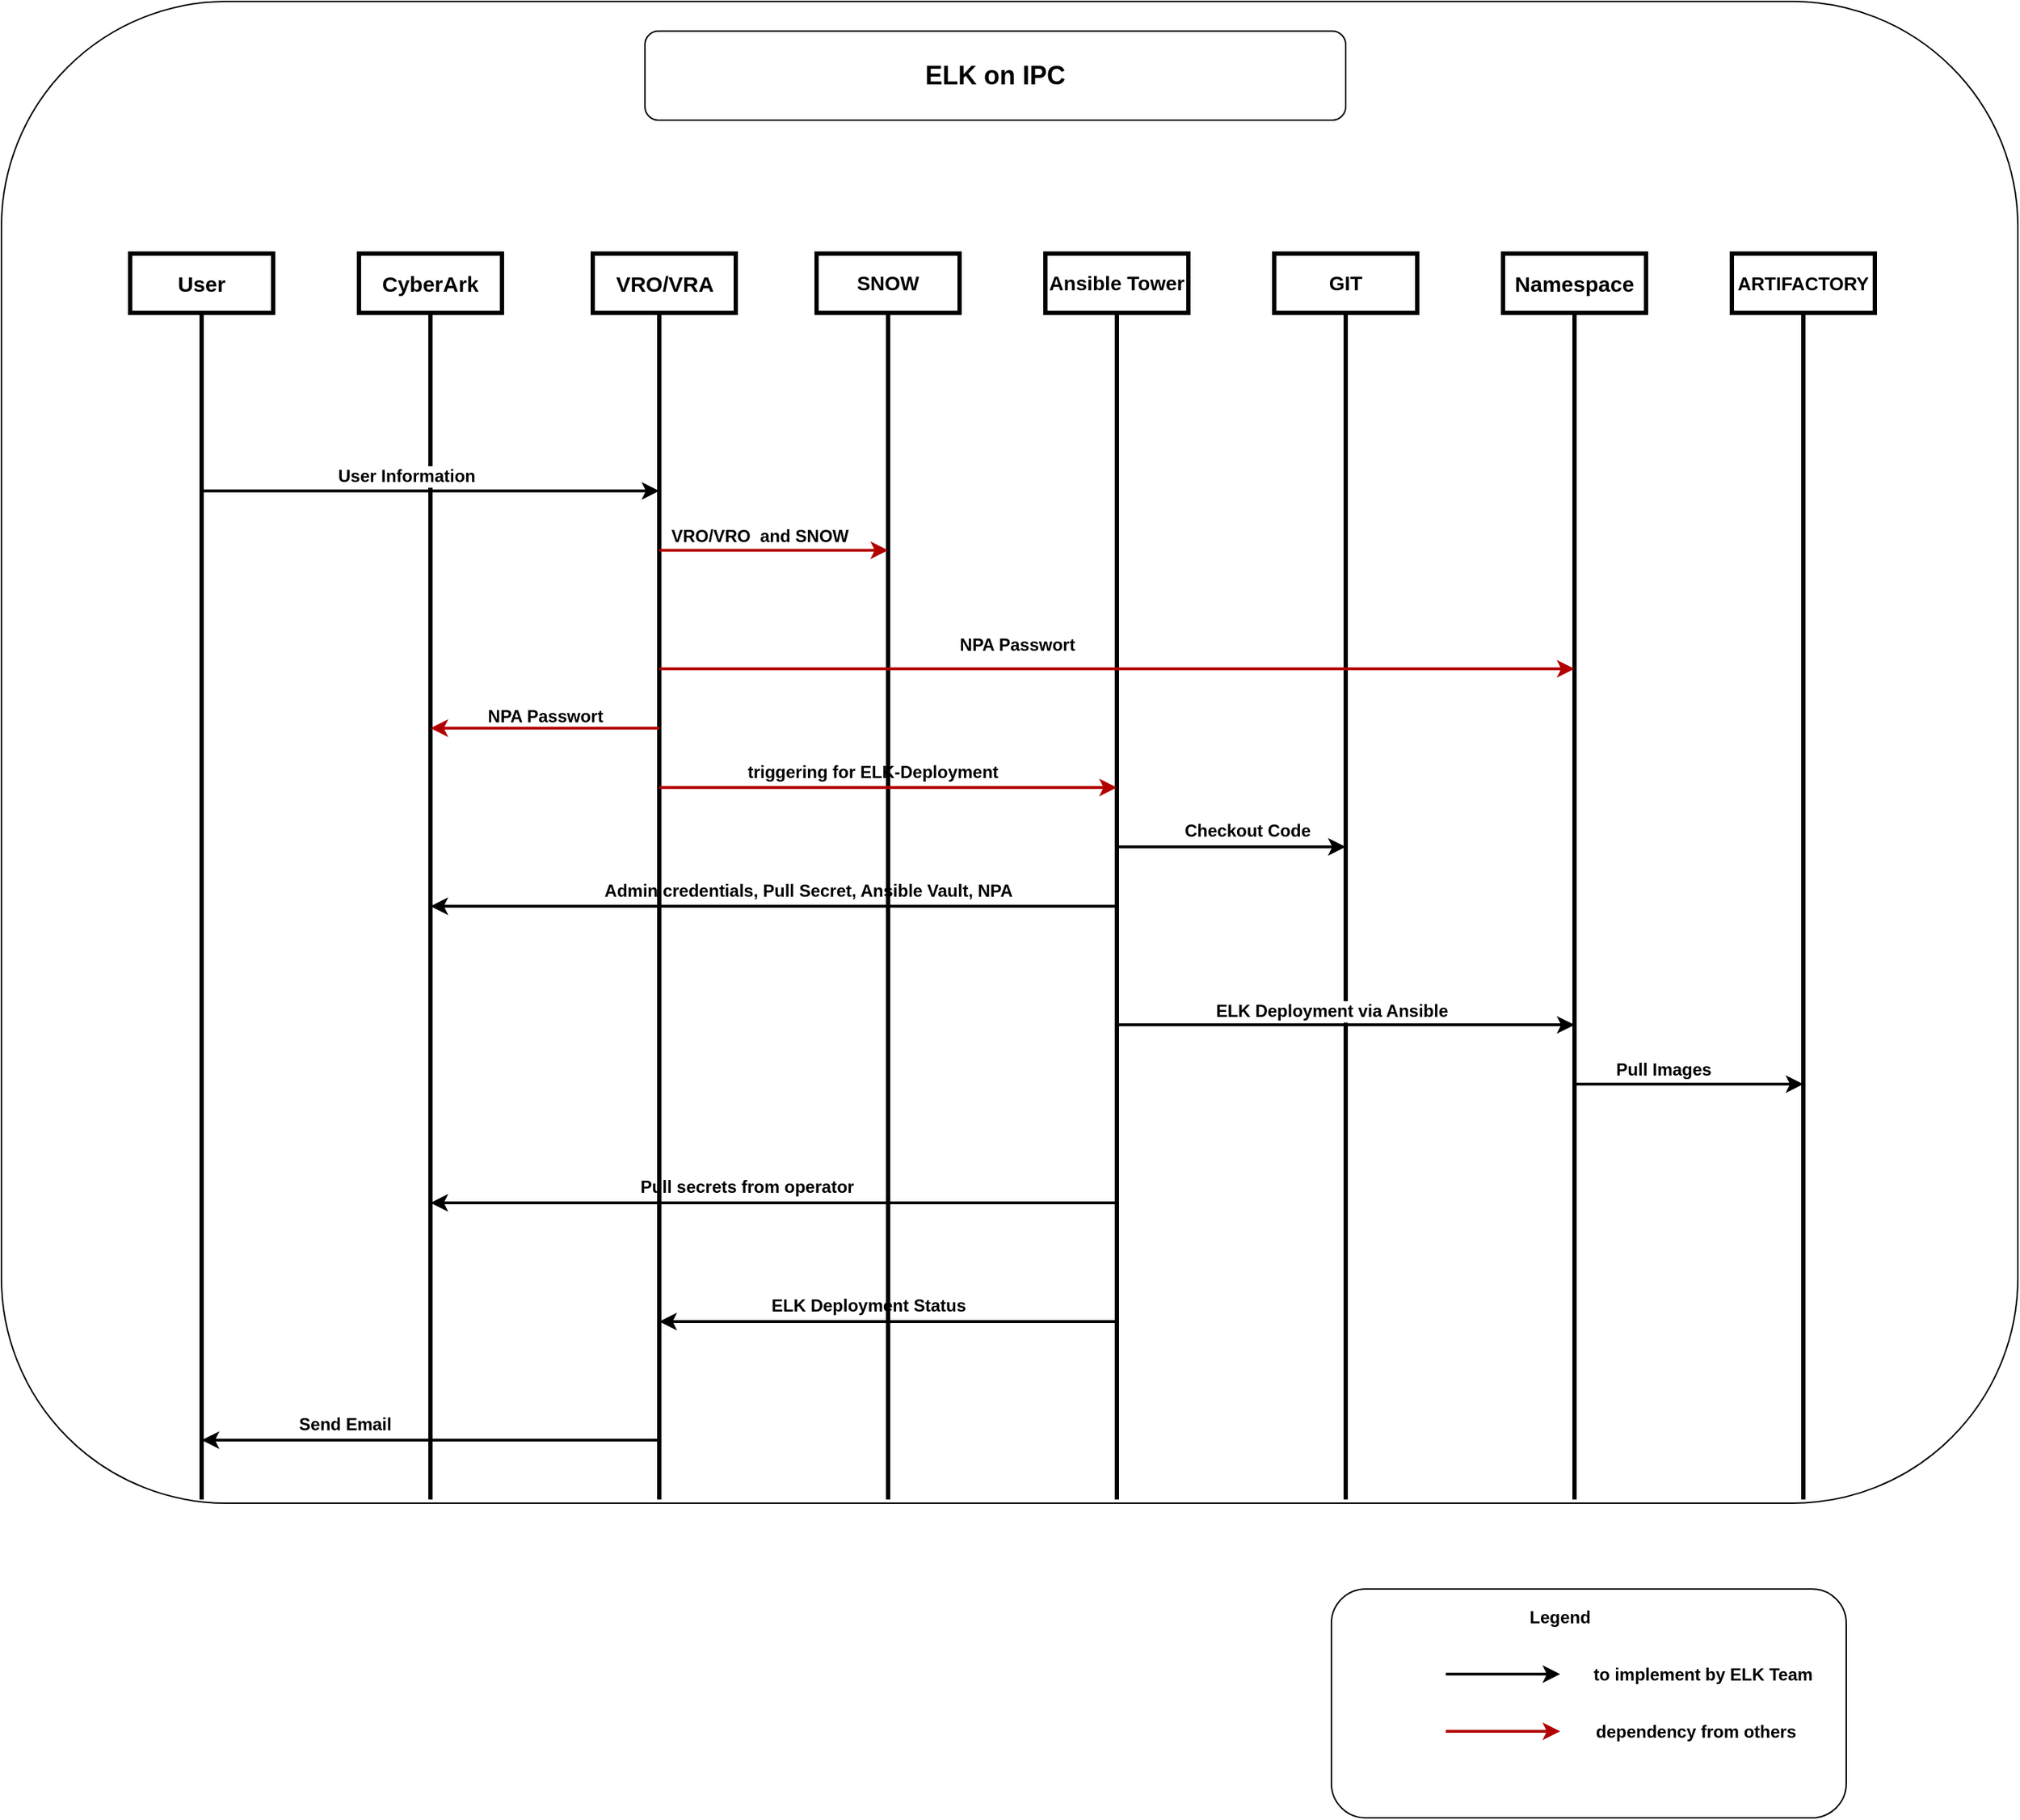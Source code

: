<mxfile version="12.8.2" type="github">
  <diagram id="yrjf3Dz5nCc4QGGzVt3I" name="Page-1">
    <mxGraphModel dx="2249" dy="1914" grid="1" gridSize="10" guides="1" tooltips="1" connect="1" arrows="1" fold="1" page="1" pageScale="1" pageWidth="827" pageHeight="1169" math="0" shadow="0">
      <root>
        <mxCell id="0" />
        <mxCell id="1" parent="0" />
        <mxCell id="9WlMtD292oElSoDbhrCS-15" value="" style="rounded=1;whiteSpace=wrap;html=1;" vertex="1" parent="1">
          <mxGeometry x="830" y="940" width="360" height="160" as="geometry" />
        </mxCell>
        <mxCell id="9WlMtD292oElSoDbhrCS-11" value="" style="rounded=1;whiteSpace=wrap;html=1;" vertex="1" parent="1">
          <mxGeometry x="-100" y="-170" width="1410" height="1050" as="geometry" />
        </mxCell>
        <mxCell id="nsLHafC34ect7vsATCW--1" value="" style="endArrow=none;html=1;strokeWidth=3;" parent="1" edge="1">
          <mxGeometry width="50" height="50" relative="1" as="geometry">
            <mxPoint x="40" y="877.407" as="sourcePoint" />
            <mxPoint x="40" y="47.778" as="targetPoint" />
          </mxGeometry>
        </mxCell>
        <mxCell id="nsLHafC34ect7vsATCW--2" value="" style="endArrow=none;html=1;strokeWidth=3;" parent="1" edge="1">
          <mxGeometry width="50" height="50" relative="1" as="geometry">
            <mxPoint x="200" y="877.407" as="sourcePoint" />
            <mxPoint x="200" y="47.778" as="targetPoint" />
          </mxGeometry>
        </mxCell>
        <mxCell id="nsLHafC34ect7vsATCW--3" value="" style="endArrow=none;html=1;strokeWidth=3;" parent="1" edge="1">
          <mxGeometry width="50" height="50" relative="1" as="geometry">
            <mxPoint x="360" y="877.407" as="sourcePoint" />
            <mxPoint x="360" y="47.778" as="targetPoint" />
          </mxGeometry>
        </mxCell>
        <mxCell id="nsLHafC34ect7vsATCW--4" value="" style="endArrow=none;html=1;strokeWidth=3;" parent="1" edge="1">
          <mxGeometry width="50" height="50" relative="1" as="geometry">
            <mxPoint x="1000" y="877.407" as="sourcePoint" />
            <mxPoint x="1000" y="47.778" as="targetPoint" />
          </mxGeometry>
        </mxCell>
        <mxCell id="nsLHafC34ect7vsATCW--5" value="" style="endArrow=none;html=1;strokeWidth=3;" parent="1" edge="1">
          <mxGeometry width="50" height="50" relative="1" as="geometry">
            <mxPoint x="520" y="877.407" as="sourcePoint" />
            <mxPoint x="520" y="47.778" as="targetPoint" />
          </mxGeometry>
        </mxCell>
        <mxCell id="nsLHafC34ect7vsATCW--39" value="&lt;b&gt;NPA Passwort&lt;/b&gt;" style="text;html=1;align=center;verticalAlign=middle;resizable=0;points=[];labelBackgroundColor=#ffffff;" parent="nsLHafC34ect7vsATCW--5" vertex="1" connectable="0">
          <mxGeometry x="0.321" y="-3" relative="1" as="geometry">
            <mxPoint x="-243" y="0.59" as="offset" />
          </mxGeometry>
        </mxCell>
        <mxCell id="9WlMtD292oElSoDbhrCS-25" value="&lt;b&gt;NPA Passwort&lt;/b&gt;" style="text;html=1;align=center;verticalAlign=middle;resizable=0;points=[];labelBackgroundColor=#ffffff;" vertex="1" connectable="0" parent="nsLHafC34ect7vsATCW--5">
          <mxGeometry x="0.321" y="-3" relative="1" as="geometry">
            <mxPoint x="87" y="-49.41" as="offset" />
          </mxGeometry>
        </mxCell>
        <mxCell id="nsLHafC34ect7vsATCW--6" value="" style="endArrow=none;html=1;strokeWidth=3;" parent="1" edge="1">
          <mxGeometry width="50" height="50" relative="1" as="geometry">
            <mxPoint x="680" y="877.407" as="sourcePoint" />
            <mxPoint x="680" y="47.778" as="targetPoint" />
          </mxGeometry>
        </mxCell>
        <mxCell id="nsLHafC34ect7vsATCW--7" value="" style="endArrow=none;html=1;strokeWidth=3;" parent="1" edge="1">
          <mxGeometry width="50" height="50" relative="1" as="geometry">
            <mxPoint x="840" y="877.407" as="sourcePoint" />
            <mxPoint x="840" y="47.778" as="targetPoint" />
          </mxGeometry>
        </mxCell>
        <mxCell id="nsLHafC34ect7vsATCW--8" value="" style="endArrow=none;html=1;strokeWidth=3;" parent="1" edge="1">
          <mxGeometry width="50" height="50" relative="1" as="geometry">
            <mxPoint x="1160" y="877.407" as="sourcePoint" />
            <mxPoint x="1160" y="47.778" as="targetPoint" />
          </mxGeometry>
        </mxCell>
        <mxCell id="nsLHafC34ect7vsATCW--9" value="&lt;p&gt;&lt;font style=&quot;font-size: 15px&quot;&gt;&lt;b&gt;User&lt;/b&gt;&lt;/font&gt;&lt;/p&gt;" style="rounded=0;whiteSpace=wrap;html=1;strokeWidth=3;" parent="1" vertex="1">
          <mxGeometry x="-10" y="6.296" width="100" height="41.481" as="geometry" />
        </mxCell>
        <mxCell id="nsLHafC34ect7vsATCW--10" value="&lt;font style=&quot;font-size: 15px&quot;&gt;&lt;b&gt;CyberArk&lt;/b&gt;&lt;/font&gt;" style="rounded=0;whiteSpace=wrap;html=1;strokeWidth=3;" parent="1" vertex="1">
          <mxGeometry x="150" y="6.296" width="100" height="41.481" as="geometry" />
        </mxCell>
        <mxCell id="nsLHafC34ect7vsATCW--11" value="&lt;font style=&quot;font-size: 15px&quot;&gt;&lt;b&gt;VRO/VRA&lt;/b&gt;&lt;/font&gt;" style="rounded=0;whiteSpace=wrap;html=1;strokeWidth=3;" parent="1" vertex="1">
          <mxGeometry x="313.5" y="6.296" width="100" height="41.481" as="geometry" />
        </mxCell>
        <mxCell id="nsLHafC34ect7vsATCW--12" value="&lt;font style=&quot;font-size: 14px&quot;&gt;&lt;b&gt;SNOW&lt;/b&gt;&lt;/font&gt;" style="rounded=0;whiteSpace=wrap;html=1;strokeWidth=3;" parent="1" vertex="1">
          <mxGeometry x="470" y="6.296" width="100" height="41.481" as="geometry" />
        </mxCell>
        <mxCell id="nsLHafC34ect7vsATCW--13" value="&lt;font size=&quot;1&quot;&gt;&lt;b style=&quot;font-size: 14px&quot;&gt;Ansible Tower&lt;/b&gt;&lt;/font&gt;" style="rounded=0;whiteSpace=wrap;html=1;strokeWidth=3;" parent="1" vertex="1">
          <mxGeometry x="630" y="6.296" width="100" height="41.481" as="geometry" />
        </mxCell>
        <mxCell id="nsLHafC34ect7vsATCW--14" value="&lt;font style=&quot;font-size: 14px&quot;&gt;&lt;b&gt;GIT&lt;/b&gt;&lt;/font&gt;" style="rounded=0;whiteSpace=wrap;html=1;strokeWidth=3;" parent="1" vertex="1">
          <mxGeometry x="790" y="6.296" width="100" height="41.481" as="geometry" />
        </mxCell>
        <mxCell id="nsLHafC34ect7vsATCW--15" value="&lt;font size=&quot;1&quot;&gt;&lt;b style=&quot;font-size: 15px&quot;&gt;Namespace&lt;/b&gt;&lt;/font&gt;" style="rounded=0;whiteSpace=wrap;html=1;strokeWidth=3;" parent="1" vertex="1">
          <mxGeometry x="950" y="6.296" width="100" height="41.481" as="geometry" />
        </mxCell>
        <mxCell id="nsLHafC34ect7vsATCW--16" value="&lt;font style=&quot;font-size: 13px&quot;&gt;&lt;b&gt;ARTIFACTORY&lt;/b&gt;&lt;/font&gt;" style="rounded=0;whiteSpace=wrap;html=1;strokeWidth=3;" parent="1" vertex="1">
          <mxGeometry x="1110" y="6.296" width="100" height="41.481" as="geometry" />
        </mxCell>
        <mxCell id="nsLHafC34ect7vsATCW--18" value="" style="endArrow=classic;html=1;strokeWidth=2;" parent="1" edge="1">
          <mxGeometry width="50" height="50" relative="1" as="geometry">
            <mxPoint x="40" y="172.222" as="sourcePoint" />
            <mxPoint x="360" y="172.222" as="targetPoint" />
          </mxGeometry>
        </mxCell>
        <mxCell id="nsLHafC34ect7vsATCW--30" value="&lt;b&gt;User Information&lt;/b&gt;" style="text;html=1;align=center;verticalAlign=middle;resizable=0;points=[];labelBackgroundColor=#ffffff;" parent="nsLHafC34ect7vsATCW--18" vertex="1" connectable="0">
          <mxGeometry x="-0.106" y="5" relative="1" as="geometry">
            <mxPoint y="-5" as="offset" />
          </mxGeometry>
        </mxCell>
        <mxCell id="nsLHafC34ect7vsATCW--24" value="" style="endArrow=classic;html=1;strokeWidth=2;fillColor=#e51400;strokeColor=#B20000;" parent="1" edge="1">
          <mxGeometry width="50" height="50" relative="1" as="geometry">
            <mxPoint x="360" y="379.63" as="sourcePoint" />
            <mxPoint x="680" y="379.63" as="targetPoint" />
          </mxGeometry>
        </mxCell>
        <mxCell id="nsLHafC34ect7vsATCW--25" value="" style="endArrow=classic;html=1;strokeWidth=2;" parent="1" edge="1">
          <mxGeometry width="50" height="50" relative="1" as="geometry">
            <mxPoint x="680" y="421.111" as="sourcePoint" />
            <mxPoint x="840" y="421.111" as="targetPoint" />
          </mxGeometry>
        </mxCell>
        <mxCell id="nsLHafC34ect7vsATCW--26" value="&lt;b&gt;Checkout Code&lt;/b&gt;" style="text;html=1;align=center;verticalAlign=middle;resizable=0;points=[];autosize=1;" parent="1" vertex="1">
          <mxGeometry x="721" y="400.37" width="100" height="20" as="geometry" />
        </mxCell>
        <mxCell id="nsLHafC34ect7vsATCW--29" value="&lt;b&gt;triggering for ELK-Deployment&lt;/b&gt;" style="text;html=1;align=center;verticalAlign=middle;resizable=0;points=[];autosize=1;" parent="1" vertex="1">
          <mxGeometry x="414" y="358.889" width="190" height="20" as="geometry" />
        </mxCell>
        <mxCell id="nsLHafC34ect7vsATCW--31" value="" style="endArrow=classic;html=1;strokeWidth=2;" parent="1" edge="1">
          <mxGeometry width="50" height="50" relative="1" as="geometry">
            <mxPoint x="680" y="462.593" as="sourcePoint" />
            <mxPoint x="200" y="462.593" as="targetPoint" />
          </mxGeometry>
        </mxCell>
        <mxCell id="nsLHafC34ect7vsATCW--32" value="&lt;b&gt;Admin credentials, Pull Secret, Ansible Vault, NPA&lt;/b&gt;" style="text;html=1;align=center;verticalAlign=middle;resizable=0;points=[];autosize=1;" parent="1" vertex="1">
          <mxGeometry x="313.5" y="441.852" width="300" height="20" as="geometry" />
        </mxCell>
        <mxCell id="nsLHafC34ect7vsATCW--33" value="" style="endArrow=classic;html=1;strokeWidth=2;" parent="1" edge="1">
          <mxGeometry width="50" height="50" relative="1" as="geometry">
            <mxPoint x="680" y="545.556" as="sourcePoint" />
            <mxPoint x="1000" y="545.556" as="targetPoint" />
          </mxGeometry>
        </mxCell>
        <mxCell id="nsLHafC34ect7vsATCW--34" value="&lt;b&gt;ELK Deployment via Ansible&lt;/b&gt;" style="text;html=1;align=center;verticalAlign=middle;resizable=0;points=[];labelBackgroundColor=#ffffff;" parent="nsLHafC34ect7vsATCW--33" vertex="1" connectable="0">
          <mxGeometry x="-0.1" y="5" relative="1" as="geometry">
            <mxPoint x="6" y="-5" as="offset" />
          </mxGeometry>
        </mxCell>
        <mxCell id="nsLHafC34ect7vsATCW--35" value="" style="endArrow=classic;html=1;strokeWidth=2;" parent="1" edge="1">
          <mxGeometry width="50" height="50" relative="1" as="geometry">
            <mxPoint x="1000" y="587.037" as="sourcePoint" />
            <mxPoint x="1160" y="587.037" as="targetPoint" />
          </mxGeometry>
        </mxCell>
        <mxCell id="nsLHafC34ect7vsATCW--36" value="&lt;b&gt;Pull Images&lt;/b&gt;" style="text;html=1;align=center;verticalAlign=middle;resizable=0;points=[];labelBackgroundColor=#ffffff;" parent="nsLHafC34ect7vsATCW--35" vertex="1" connectable="0">
          <mxGeometry x="-0.225" y="3" relative="1" as="geometry">
            <mxPoint y="-7" as="offset" />
          </mxGeometry>
        </mxCell>
        <mxCell id="nsLHafC34ect7vsATCW--37" value="" style="endArrow=classic;html=1;strokeWidth=2;fillColor=#e51400;strokeColor=#B20000;" parent="1" edge="1">
          <mxGeometry width="50" height="50" relative="1" as="geometry">
            <mxPoint x="360" y="213.704" as="sourcePoint" />
            <mxPoint x="520" y="213.704" as="targetPoint" />
          </mxGeometry>
        </mxCell>
        <mxCell id="nsLHafC34ect7vsATCW--38" value="&lt;b&gt;VRO/VRO&amp;nbsp; and SNOW&lt;/b&gt;" style="text;html=1;align=center;verticalAlign=middle;resizable=0;points=[];labelBackgroundColor=#ffffff;" parent="nsLHafC34ect7vsATCW--37" vertex="1" connectable="0">
          <mxGeometry x="-0.275" y="5" relative="1" as="geometry">
            <mxPoint x="12" y="-5" as="offset" />
          </mxGeometry>
        </mxCell>
        <mxCell id="nsLHafC34ect7vsATCW--44" value="" style="endArrow=classic;html=1;strokeWidth=2;fillColor=#e51400;strokeColor=#B20000;" parent="1" edge="1">
          <mxGeometry width="50" height="50" relative="1" as="geometry">
            <mxPoint x="360" y="338.148" as="sourcePoint" />
            <mxPoint x="200" y="338.148" as="targetPoint" />
          </mxGeometry>
        </mxCell>
        <mxCell id="nsLHafC34ect7vsATCW--45" value="" style="endArrow=classic;html=1;strokeWidth=2;fillColor=#e51400;strokeColor=#B20000;" parent="1" edge="1">
          <mxGeometry width="50" height="50" relative="1" as="geometry">
            <mxPoint x="360" y="296.667" as="sourcePoint" />
            <mxPoint x="1000" y="296.667" as="targetPoint" />
          </mxGeometry>
        </mxCell>
        <mxCell id="nsLHafC34ect7vsATCW--46" value="" style="endArrow=classic;html=1;strokeWidth=2;" parent="1" edge="1">
          <mxGeometry width="50" height="50" relative="1" as="geometry">
            <mxPoint x="680" y="670" as="sourcePoint" />
            <mxPoint x="200" y="670" as="targetPoint" />
          </mxGeometry>
        </mxCell>
        <mxCell id="9WlMtD292oElSoDbhrCS-1" value="&lt;b&gt;Pull secrets from operator&lt;/b&gt;" style="text;html=1;align=center;verticalAlign=middle;resizable=0;points=[];autosize=1;" vertex="1" parent="1">
          <mxGeometry x="341" y="649.259" width="160" height="20" as="geometry" />
        </mxCell>
        <mxCell id="9WlMtD292oElSoDbhrCS-2" value="" style="endArrow=classic;html=1;strokeWidth=2;" edge="1" parent="1">
          <mxGeometry width="50" height="50" relative="1" as="geometry">
            <mxPoint x="680" y="752.963" as="sourcePoint" />
            <mxPoint x="360" y="752.963" as="targetPoint" />
          </mxGeometry>
        </mxCell>
        <mxCell id="9WlMtD292oElSoDbhrCS-3" value="&lt;b&gt;ELK Deployment Status&lt;/b&gt;" style="text;html=1;align=center;verticalAlign=middle;resizable=0;points=[];autosize=1;" vertex="1" parent="1">
          <mxGeometry x="431" y="732.222" width="150" height="20" as="geometry" />
        </mxCell>
        <mxCell id="9WlMtD292oElSoDbhrCS-4" value="" style="endArrow=classic;html=1;strokeWidth=2;" edge="1" parent="1">
          <mxGeometry width="50" height="50" relative="1" as="geometry">
            <mxPoint x="360" y="835.926" as="sourcePoint" />
            <mxPoint x="40" y="835.926" as="targetPoint" />
          </mxGeometry>
        </mxCell>
        <mxCell id="9WlMtD292oElSoDbhrCS-5" value="&lt;b&gt;Send Email&lt;/b&gt;" style="text;html=1;align=center;verticalAlign=middle;resizable=0;points=[];autosize=1;" vertex="1" parent="1">
          <mxGeometry x="100" y="815.185" width="80" height="20" as="geometry" />
        </mxCell>
        <mxCell id="9WlMtD292oElSoDbhrCS-13" value="&lt;font style=&quot;font-size: 18px&quot;&gt;&lt;b&gt;ELK on IPC&lt;/b&gt;&lt;/font&gt;" style="rounded=1;whiteSpace=wrap;html=1;" vertex="1" parent="1">
          <mxGeometry x="350" y="-149.259" width="490" height="62.222" as="geometry" />
        </mxCell>
        <mxCell id="9WlMtD292oElSoDbhrCS-18" value="" style="endArrow=classic;html=1;strokeWidth=2;" edge="1" parent="1">
          <mxGeometry width="50" height="50" relative="1" as="geometry">
            <mxPoint x="910" y="999.5" as="sourcePoint" />
            <mxPoint x="990" y="999.5" as="targetPoint" />
          </mxGeometry>
        </mxCell>
        <mxCell id="9WlMtD292oElSoDbhrCS-19" value="&lt;b&gt;to implement by ELK Team&lt;/b&gt;" style="text;html=1;strokeColor=none;fillColor=none;align=center;verticalAlign=middle;whiteSpace=wrap;rounded=0;" vertex="1" parent="1">
          <mxGeometry x="1010" y="990" width="160" height="20" as="geometry" />
        </mxCell>
        <mxCell id="9WlMtD292oElSoDbhrCS-20" value="" style="endArrow=classic;html=1;strokeWidth=2;fillColor=#e51400;strokeColor=#B20000;" edge="1" parent="1">
          <mxGeometry width="50" height="50" relative="1" as="geometry">
            <mxPoint x="910" y="1039.5" as="sourcePoint" />
            <mxPoint x="990" y="1039.5" as="targetPoint" />
          </mxGeometry>
        </mxCell>
        <mxCell id="9WlMtD292oElSoDbhrCS-21" value="dependency from others" style="text;html=1;strokeColor=none;fillColor=none;align=center;verticalAlign=middle;whiteSpace=wrap;rounded=0;fontStyle=1" vertex="1" parent="1">
          <mxGeometry x="1010" y="1030" width="150" height="20" as="geometry" />
        </mxCell>
        <mxCell id="9WlMtD292oElSoDbhrCS-24" value="&lt;b&gt;Legend&lt;/b&gt;" style="text;html=1;strokeColor=none;fillColor=none;align=center;verticalAlign=middle;whiteSpace=wrap;rounded=0;" vertex="1" parent="1">
          <mxGeometry x="960" y="950" width="60" height="20" as="geometry" />
        </mxCell>
      </root>
    </mxGraphModel>
  </diagram>
</mxfile>
